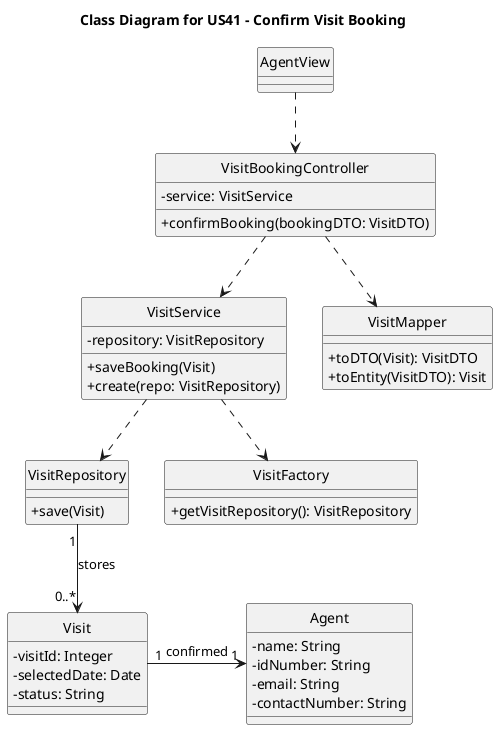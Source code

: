 @startuml
hide circle
skinparam classAttributeIconSize 0

title Class Diagram for US41 - Confirm Visit Booking

class Agent {
  - name: String
  - idNumber: String
  - email: String
  - contactNumber: String
}

class Visit {
  - visitId: Integer
  - selectedDate: Date
  - status: String
}

class VisitRepository {
  + save(Visit)
}

class VisitFactory {
  + getVisitRepository(): VisitRepository
}

class VisitService {
  - repository: VisitRepository
  + saveBooking(Visit)
  + create(repo: VisitRepository)
}

class VisitBookingController {
  - service: VisitService
  + confirmBooking(bookingDTO: VisitDTO)
}

class VisitMapper {
  + toDTO(Visit): VisitDTO
  + toEntity(VisitDTO): Visit
}

class AgentView {
}

AgentView ..> VisitBookingController
VisitBookingController ..> VisitMapper
VisitBookingController ..> VisitService
VisitService ..> VisitRepository
VisitRepository "1" --> "0..*" Visit : stores
Visit "1" --right--> "1" Agent : confirmed
VisitService ..> VisitFactory
@enduml